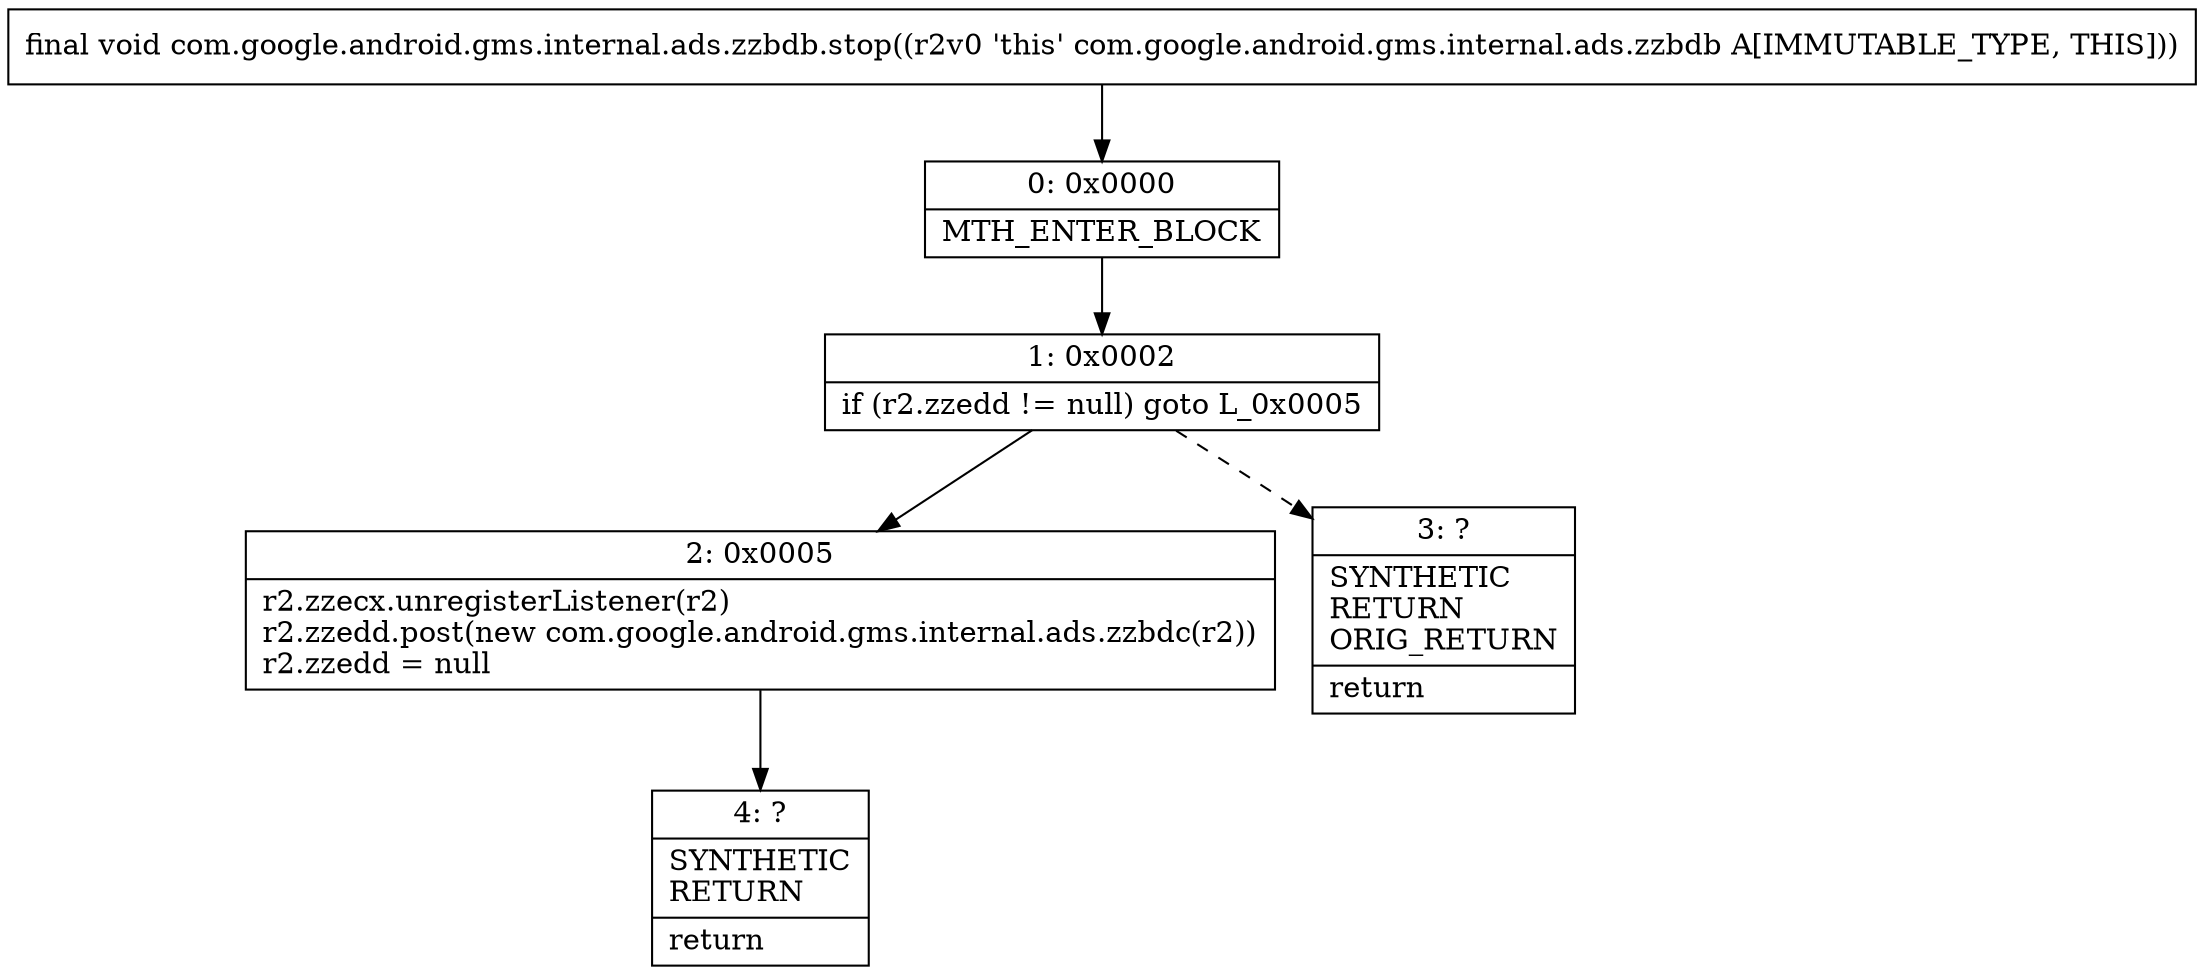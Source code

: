 digraph "CFG forcom.google.android.gms.internal.ads.zzbdb.stop()V" {
Node_0 [shape=record,label="{0\:\ 0x0000|MTH_ENTER_BLOCK\l}"];
Node_1 [shape=record,label="{1\:\ 0x0002|if (r2.zzedd != null) goto L_0x0005\l}"];
Node_2 [shape=record,label="{2\:\ 0x0005|r2.zzecx.unregisterListener(r2)\lr2.zzedd.post(new com.google.android.gms.internal.ads.zzbdc(r2))\lr2.zzedd = null\l}"];
Node_3 [shape=record,label="{3\:\ ?|SYNTHETIC\lRETURN\lORIG_RETURN\l|return\l}"];
Node_4 [shape=record,label="{4\:\ ?|SYNTHETIC\lRETURN\l|return\l}"];
MethodNode[shape=record,label="{final void com.google.android.gms.internal.ads.zzbdb.stop((r2v0 'this' com.google.android.gms.internal.ads.zzbdb A[IMMUTABLE_TYPE, THIS])) }"];
MethodNode -> Node_0;
Node_0 -> Node_1;
Node_1 -> Node_2;
Node_1 -> Node_3[style=dashed];
Node_2 -> Node_4;
}

